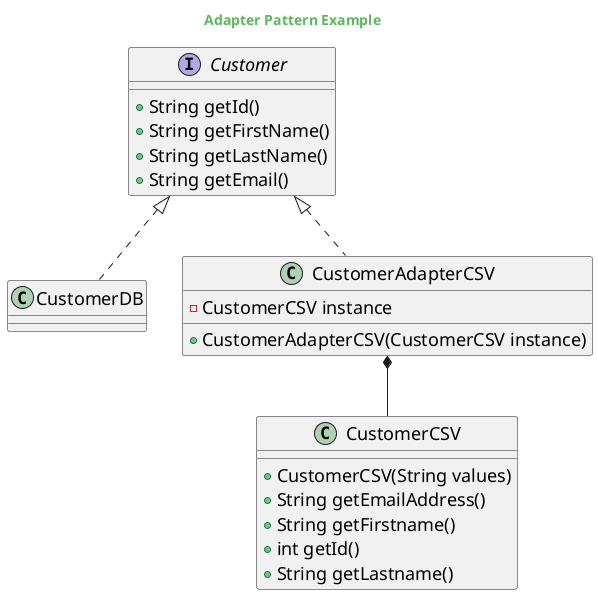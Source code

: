@startuml
skinparam backgroundcolor transparent
skinparam classFontSize 18
skinparam noteFontSize 18
skinparam arrowFontSize 18
skinparam classAttributeFontSize 18
skinparam packageFontSize 18

skinparam titleFontColor #5cb85c

Title Adapter Pattern Example

interface Customer {
	+ String getId()
	+ String getFirstName()
	+ String getLastName()
	+ String getEmail()
}

class CustomerCSV{
    + CustomerCSV(String values)
    + String getEmailAddress()
    + String getFirstname()
    + int getId()
    + String getLastname()
}

class CustomerDB implements Customer

class CustomerAdapterCSV implements Customer{
    - CustomerCSV instance
    + CustomerAdapterCSV(CustomerCSV instance)
}

CustomerAdapterCSV *-- CustomerCSV


@enduml